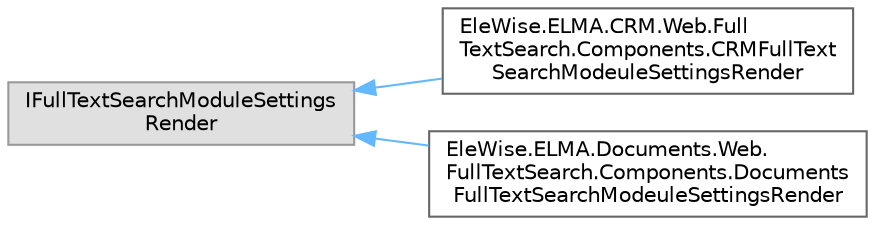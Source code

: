 digraph "Graphical Class Hierarchy"
{
 // LATEX_PDF_SIZE
  bgcolor="transparent";
  edge [fontname=Helvetica,fontsize=10,labelfontname=Helvetica,labelfontsize=10];
  node [fontname=Helvetica,fontsize=10,shape=box,height=0.2,width=0.4];
  rankdir="LR";
  Node0 [id="Node000000",label="IFullTextSearchModuleSettings\lRender",height=0.2,width=0.4,color="grey60", fillcolor="#E0E0E0", style="filled",tooltip=" "];
  Node0 -> Node1 [id="edge1899_Node000000_Node000001",dir="back",color="steelblue1",style="solid",tooltip=" "];
  Node1 [id="Node000001",label="EleWise.ELMA.CRM.Web.Full\lTextSearch.Components.CRMFullText\lSearchModeuleSettingsRender",height=0.2,width=0.4,color="grey40", fillcolor="white", style="filled",URL="$class_ele_wise_1_1_e_l_m_a_1_1_c_r_m_1_1_web_1_1_full_text_search_1_1_components_1_1_c_r_m_full_20a037a591949baf276e9412e51c0a4d.html",tooltip="Точка расширения отображения и редактирования настроек модуля полнотекстового поиска в CRM."];
  Node0 -> Node2 [id="edge1900_Node000000_Node000002",dir="back",color="steelblue1",style="solid",tooltip=" "];
  Node2 [id="Node000002",label="EleWise.ELMA.Documents.Web.\lFullTextSearch.Components.Documents\lFullTextSearchModeuleSettingsRender",height=0.2,width=0.4,color="grey40", fillcolor="white", style="filled",URL="$class_ele_wise_1_1_e_l_m_a_1_1_documents_1_1_web_1_1_full_text_search_1_1_components_1_1_documen97cbb3c234162d8c3539c27922540c9e.html",tooltip="Точка расширения отображения и редактирования настроек модуля полнотекстового поиска в документах"];
}
